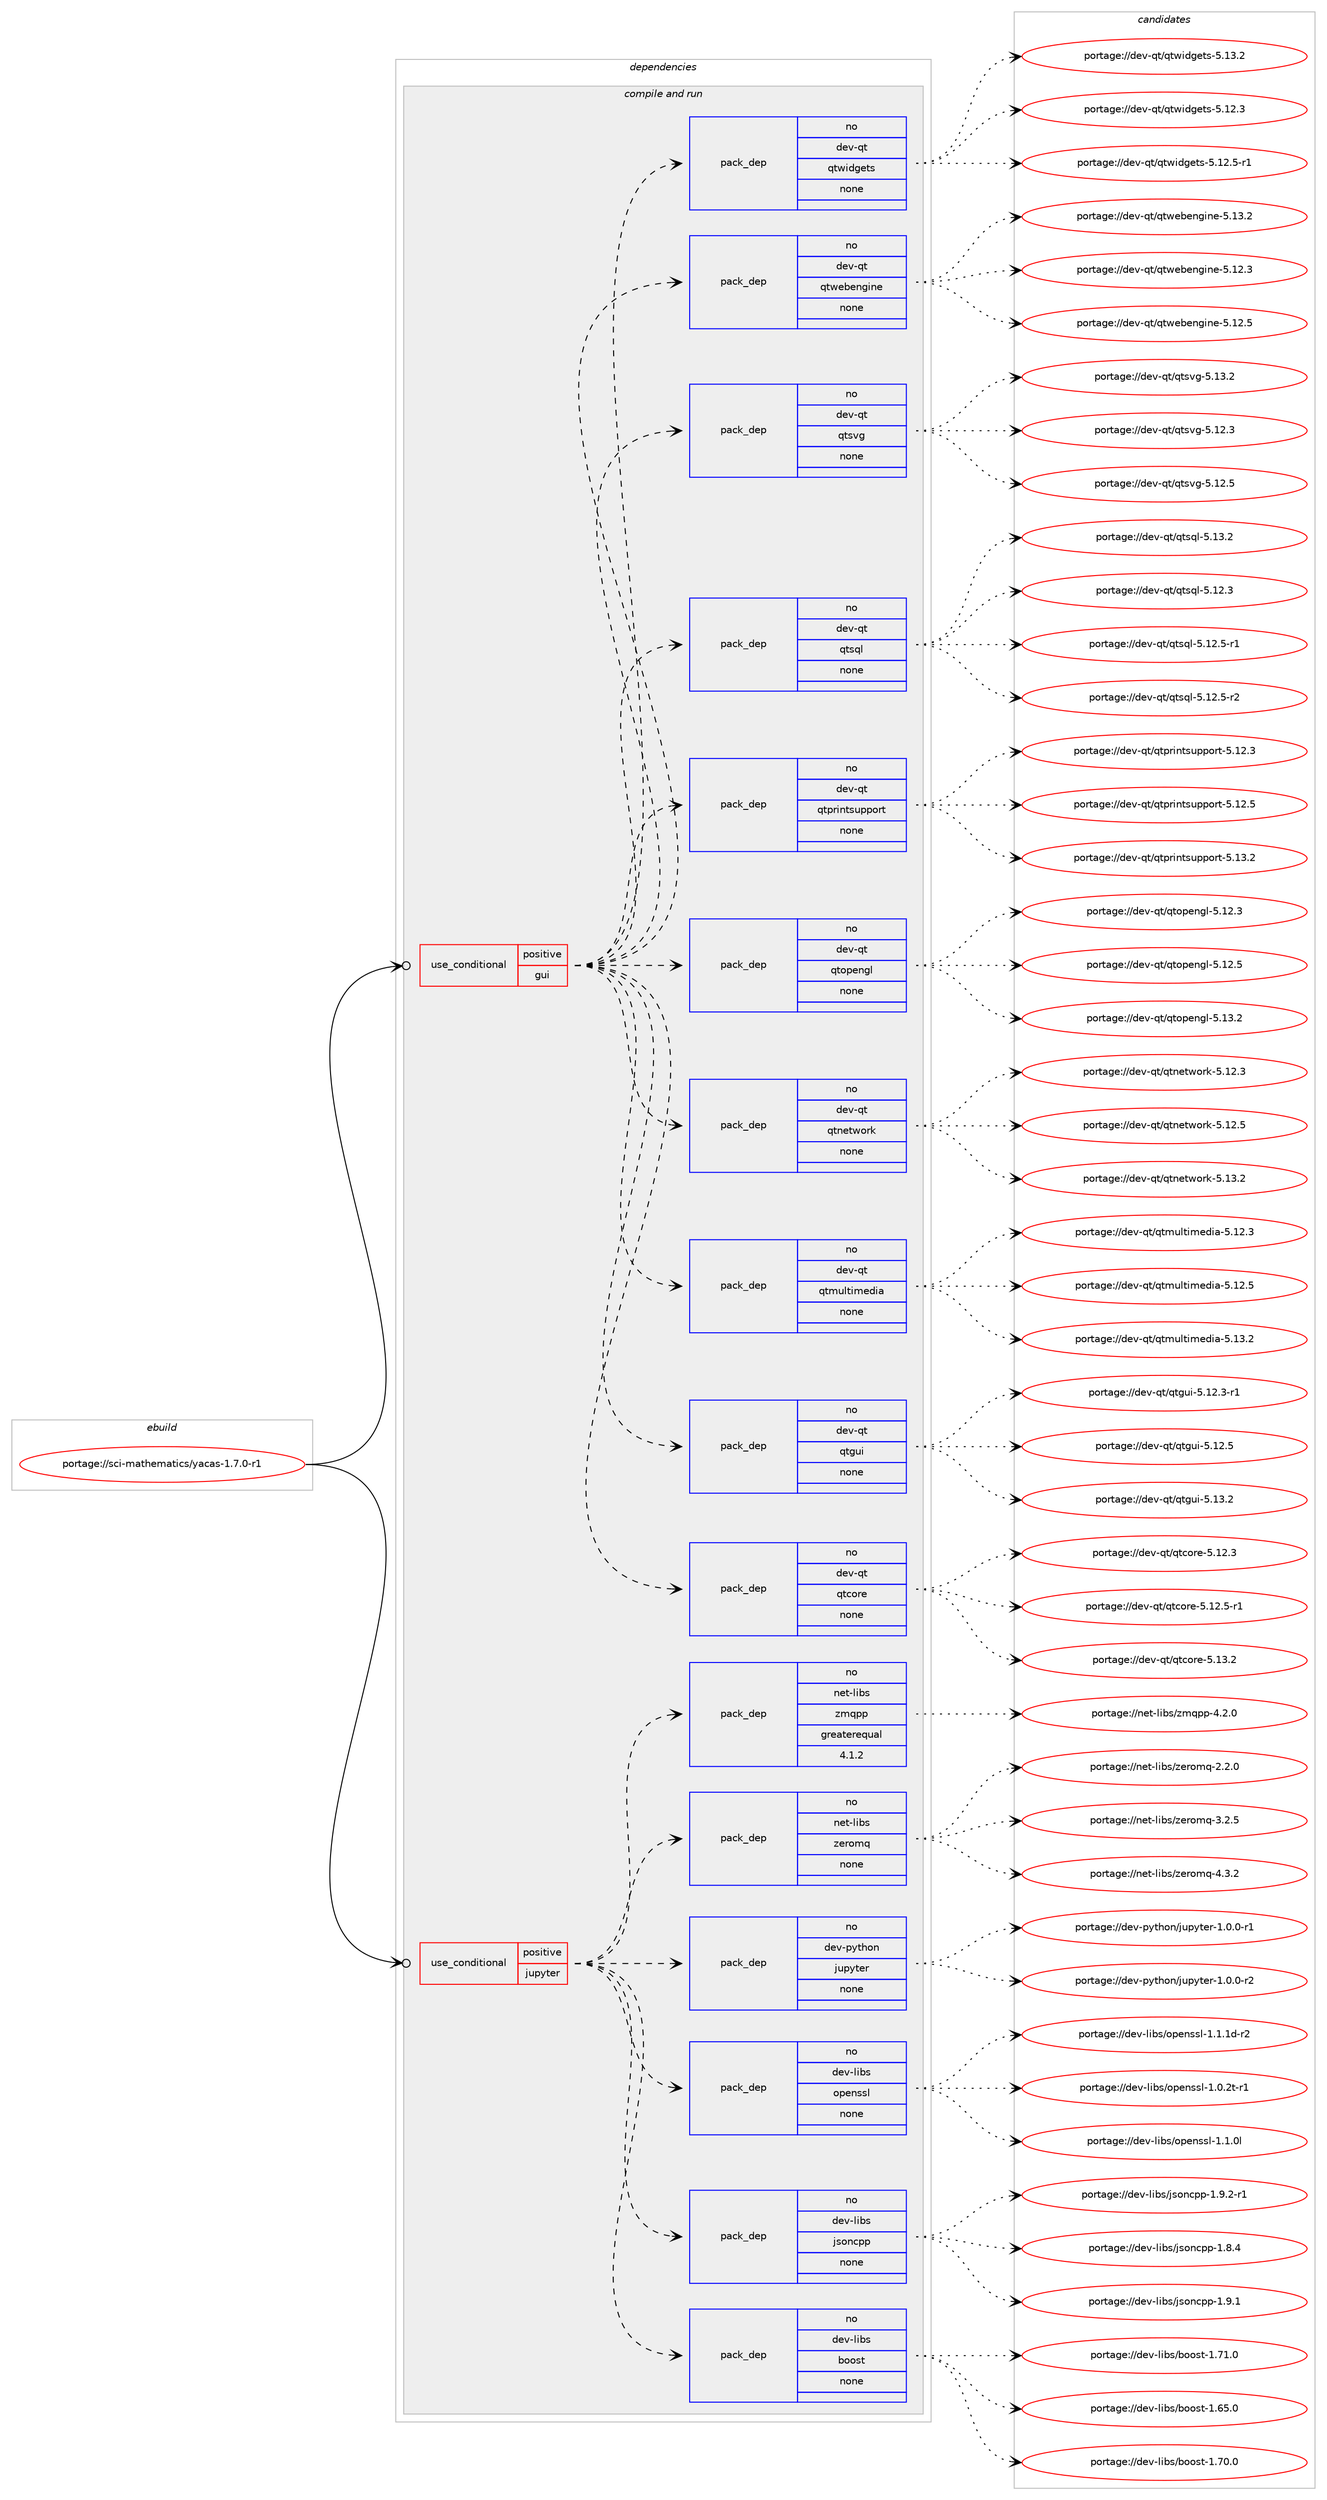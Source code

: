 digraph prolog {

# *************
# Graph options
# *************

newrank=true;
concentrate=true;
compound=true;
graph [rankdir=LR,fontname=Helvetica,fontsize=10,ranksep=1.5];#, ranksep=2.5, nodesep=0.2];
edge  [arrowhead=vee];
node  [fontname=Helvetica,fontsize=10];

# **********
# The ebuild
# **********

subgraph cluster_leftcol {
color=gray;
rank=same;
label=<<i>ebuild</i>>;
id [label="portage://sci-mathematics/yacas-1.7.0-r1", color=red, width=4, href="../sci-mathematics/yacas-1.7.0-r1.svg"];
}

# ****************
# The dependencies
# ****************

subgraph cluster_midcol {
color=gray;
label=<<i>dependencies</i>>;
subgraph cluster_compile {
fillcolor="#eeeeee";
style=filled;
label=<<i>compile</i>>;
}
subgraph cluster_compileandrun {
fillcolor="#eeeeee";
style=filled;
label=<<i>compile and run</i>>;
subgraph cond97903 {
dependency395638 [label=<<TABLE BORDER="0" CELLBORDER="1" CELLSPACING="0" CELLPADDING="4"><TR><TD ROWSPAN="3" CELLPADDING="10">use_conditional</TD></TR><TR><TD>positive</TD></TR><TR><TD>gui</TD></TR></TABLE>>, shape=none, color=red];
subgraph pack291006 {
dependency395639 [label=<<TABLE BORDER="0" CELLBORDER="1" CELLSPACING="0" CELLPADDING="4" WIDTH="220"><TR><TD ROWSPAN="6" CELLPADDING="30">pack_dep</TD></TR><TR><TD WIDTH="110">no</TD></TR><TR><TD>dev-qt</TD></TR><TR><TD>qtcore</TD></TR><TR><TD>none</TD></TR><TR><TD></TD></TR></TABLE>>, shape=none, color=blue];
}
dependency395638:e -> dependency395639:w [weight=20,style="dashed",arrowhead="vee"];
subgraph pack291007 {
dependency395640 [label=<<TABLE BORDER="0" CELLBORDER="1" CELLSPACING="0" CELLPADDING="4" WIDTH="220"><TR><TD ROWSPAN="6" CELLPADDING="30">pack_dep</TD></TR><TR><TD WIDTH="110">no</TD></TR><TR><TD>dev-qt</TD></TR><TR><TD>qtgui</TD></TR><TR><TD>none</TD></TR><TR><TD></TD></TR></TABLE>>, shape=none, color=blue];
}
dependency395638:e -> dependency395640:w [weight=20,style="dashed",arrowhead="vee"];
subgraph pack291008 {
dependency395641 [label=<<TABLE BORDER="0" CELLBORDER="1" CELLSPACING="0" CELLPADDING="4" WIDTH="220"><TR><TD ROWSPAN="6" CELLPADDING="30">pack_dep</TD></TR><TR><TD WIDTH="110">no</TD></TR><TR><TD>dev-qt</TD></TR><TR><TD>qtmultimedia</TD></TR><TR><TD>none</TD></TR><TR><TD></TD></TR></TABLE>>, shape=none, color=blue];
}
dependency395638:e -> dependency395641:w [weight=20,style="dashed",arrowhead="vee"];
subgraph pack291009 {
dependency395642 [label=<<TABLE BORDER="0" CELLBORDER="1" CELLSPACING="0" CELLPADDING="4" WIDTH="220"><TR><TD ROWSPAN="6" CELLPADDING="30">pack_dep</TD></TR><TR><TD WIDTH="110">no</TD></TR><TR><TD>dev-qt</TD></TR><TR><TD>qtnetwork</TD></TR><TR><TD>none</TD></TR><TR><TD></TD></TR></TABLE>>, shape=none, color=blue];
}
dependency395638:e -> dependency395642:w [weight=20,style="dashed",arrowhead="vee"];
subgraph pack291010 {
dependency395643 [label=<<TABLE BORDER="0" CELLBORDER="1" CELLSPACING="0" CELLPADDING="4" WIDTH="220"><TR><TD ROWSPAN="6" CELLPADDING="30">pack_dep</TD></TR><TR><TD WIDTH="110">no</TD></TR><TR><TD>dev-qt</TD></TR><TR><TD>qtopengl</TD></TR><TR><TD>none</TD></TR><TR><TD></TD></TR></TABLE>>, shape=none, color=blue];
}
dependency395638:e -> dependency395643:w [weight=20,style="dashed",arrowhead="vee"];
subgraph pack291011 {
dependency395644 [label=<<TABLE BORDER="0" CELLBORDER="1" CELLSPACING="0" CELLPADDING="4" WIDTH="220"><TR><TD ROWSPAN="6" CELLPADDING="30">pack_dep</TD></TR><TR><TD WIDTH="110">no</TD></TR><TR><TD>dev-qt</TD></TR><TR><TD>qtprintsupport</TD></TR><TR><TD>none</TD></TR><TR><TD></TD></TR></TABLE>>, shape=none, color=blue];
}
dependency395638:e -> dependency395644:w [weight=20,style="dashed",arrowhead="vee"];
subgraph pack291012 {
dependency395645 [label=<<TABLE BORDER="0" CELLBORDER="1" CELLSPACING="0" CELLPADDING="4" WIDTH="220"><TR><TD ROWSPAN="6" CELLPADDING="30">pack_dep</TD></TR><TR><TD WIDTH="110">no</TD></TR><TR><TD>dev-qt</TD></TR><TR><TD>qtsql</TD></TR><TR><TD>none</TD></TR><TR><TD></TD></TR></TABLE>>, shape=none, color=blue];
}
dependency395638:e -> dependency395645:w [weight=20,style="dashed",arrowhead="vee"];
subgraph pack291013 {
dependency395646 [label=<<TABLE BORDER="0" CELLBORDER="1" CELLSPACING="0" CELLPADDING="4" WIDTH="220"><TR><TD ROWSPAN="6" CELLPADDING="30">pack_dep</TD></TR><TR><TD WIDTH="110">no</TD></TR><TR><TD>dev-qt</TD></TR><TR><TD>qtsvg</TD></TR><TR><TD>none</TD></TR><TR><TD></TD></TR></TABLE>>, shape=none, color=blue];
}
dependency395638:e -> dependency395646:w [weight=20,style="dashed",arrowhead="vee"];
subgraph pack291014 {
dependency395647 [label=<<TABLE BORDER="0" CELLBORDER="1" CELLSPACING="0" CELLPADDING="4" WIDTH="220"><TR><TD ROWSPAN="6" CELLPADDING="30">pack_dep</TD></TR><TR><TD WIDTH="110">no</TD></TR><TR><TD>dev-qt</TD></TR><TR><TD>qtwebengine</TD></TR><TR><TD>none</TD></TR><TR><TD></TD></TR></TABLE>>, shape=none, color=blue];
}
dependency395638:e -> dependency395647:w [weight=20,style="dashed",arrowhead="vee"];
subgraph pack291015 {
dependency395648 [label=<<TABLE BORDER="0" CELLBORDER="1" CELLSPACING="0" CELLPADDING="4" WIDTH="220"><TR><TD ROWSPAN="6" CELLPADDING="30">pack_dep</TD></TR><TR><TD WIDTH="110">no</TD></TR><TR><TD>dev-qt</TD></TR><TR><TD>qtwidgets</TD></TR><TR><TD>none</TD></TR><TR><TD></TD></TR></TABLE>>, shape=none, color=blue];
}
dependency395638:e -> dependency395648:w [weight=20,style="dashed",arrowhead="vee"];
}
id:e -> dependency395638:w [weight=20,style="solid",arrowhead="odotvee"];
subgraph cond97904 {
dependency395649 [label=<<TABLE BORDER="0" CELLBORDER="1" CELLSPACING="0" CELLPADDING="4"><TR><TD ROWSPAN="3" CELLPADDING="10">use_conditional</TD></TR><TR><TD>positive</TD></TR><TR><TD>jupyter</TD></TR></TABLE>>, shape=none, color=red];
subgraph pack291016 {
dependency395650 [label=<<TABLE BORDER="0" CELLBORDER="1" CELLSPACING="0" CELLPADDING="4" WIDTH="220"><TR><TD ROWSPAN="6" CELLPADDING="30">pack_dep</TD></TR><TR><TD WIDTH="110">no</TD></TR><TR><TD>dev-libs</TD></TR><TR><TD>boost</TD></TR><TR><TD>none</TD></TR><TR><TD></TD></TR></TABLE>>, shape=none, color=blue];
}
dependency395649:e -> dependency395650:w [weight=20,style="dashed",arrowhead="vee"];
subgraph pack291017 {
dependency395651 [label=<<TABLE BORDER="0" CELLBORDER="1" CELLSPACING="0" CELLPADDING="4" WIDTH="220"><TR><TD ROWSPAN="6" CELLPADDING="30">pack_dep</TD></TR><TR><TD WIDTH="110">no</TD></TR><TR><TD>dev-libs</TD></TR><TR><TD>jsoncpp</TD></TR><TR><TD>none</TD></TR><TR><TD></TD></TR></TABLE>>, shape=none, color=blue];
}
dependency395649:e -> dependency395651:w [weight=20,style="dashed",arrowhead="vee"];
subgraph pack291018 {
dependency395652 [label=<<TABLE BORDER="0" CELLBORDER="1" CELLSPACING="0" CELLPADDING="4" WIDTH="220"><TR><TD ROWSPAN="6" CELLPADDING="30">pack_dep</TD></TR><TR><TD WIDTH="110">no</TD></TR><TR><TD>dev-libs</TD></TR><TR><TD>openssl</TD></TR><TR><TD>none</TD></TR><TR><TD></TD></TR></TABLE>>, shape=none, color=blue];
}
dependency395649:e -> dependency395652:w [weight=20,style="dashed",arrowhead="vee"];
subgraph pack291019 {
dependency395653 [label=<<TABLE BORDER="0" CELLBORDER="1" CELLSPACING="0" CELLPADDING="4" WIDTH="220"><TR><TD ROWSPAN="6" CELLPADDING="30">pack_dep</TD></TR><TR><TD WIDTH="110">no</TD></TR><TR><TD>dev-python</TD></TR><TR><TD>jupyter</TD></TR><TR><TD>none</TD></TR><TR><TD></TD></TR></TABLE>>, shape=none, color=blue];
}
dependency395649:e -> dependency395653:w [weight=20,style="dashed",arrowhead="vee"];
subgraph pack291020 {
dependency395654 [label=<<TABLE BORDER="0" CELLBORDER="1" CELLSPACING="0" CELLPADDING="4" WIDTH="220"><TR><TD ROWSPAN="6" CELLPADDING="30">pack_dep</TD></TR><TR><TD WIDTH="110">no</TD></TR><TR><TD>net-libs</TD></TR><TR><TD>zeromq</TD></TR><TR><TD>none</TD></TR><TR><TD></TD></TR></TABLE>>, shape=none, color=blue];
}
dependency395649:e -> dependency395654:w [weight=20,style="dashed",arrowhead="vee"];
subgraph pack291021 {
dependency395655 [label=<<TABLE BORDER="0" CELLBORDER="1" CELLSPACING="0" CELLPADDING="4" WIDTH="220"><TR><TD ROWSPAN="6" CELLPADDING="30">pack_dep</TD></TR><TR><TD WIDTH="110">no</TD></TR><TR><TD>net-libs</TD></TR><TR><TD>zmqpp</TD></TR><TR><TD>greaterequal</TD></TR><TR><TD>4.1.2</TD></TR></TABLE>>, shape=none, color=blue];
}
dependency395649:e -> dependency395655:w [weight=20,style="dashed",arrowhead="vee"];
}
id:e -> dependency395649:w [weight=20,style="solid",arrowhead="odotvee"];
}
subgraph cluster_run {
fillcolor="#eeeeee";
style=filled;
label=<<i>run</i>>;
}
}

# **************
# The candidates
# **************

subgraph cluster_choices {
rank=same;
color=gray;
label=<<i>candidates</i>>;

subgraph choice291006 {
color=black;
nodesep=1;
choiceportage10010111845113116471131169911111410145534649504651 [label="portage://dev-qt/qtcore-5.12.3", color=red, width=4,href="../dev-qt/qtcore-5.12.3.svg"];
choiceportage100101118451131164711311699111114101455346495046534511449 [label="portage://dev-qt/qtcore-5.12.5-r1", color=red, width=4,href="../dev-qt/qtcore-5.12.5-r1.svg"];
choiceportage10010111845113116471131169911111410145534649514650 [label="portage://dev-qt/qtcore-5.13.2", color=red, width=4,href="../dev-qt/qtcore-5.13.2.svg"];
dependency395639:e -> choiceportage10010111845113116471131169911111410145534649504651:w [style=dotted,weight="100"];
dependency395639:e -> choiceportage100101118451131164711311699111114101455346495046534511449:w [style=dotted,weight="100"];
dependency395639:e -> choiceportage10010111845113116471131169911111410145534649514650:w [style=dotted,weight="100"];
}
subgraph choice291007 {
color=black;
nodesep=1;
choiceportage1001011184511311647113116103117105455346495046514511449 [label="portage://dev-qt/qtgui-5.12.3-r1", color=red, width=4,href="../dev-qt/qtgui-5.12.3-r1.svg"];
choiceportage100101118451131164711311610311710545534649504653 [label="portage://dev-qt/qtgui-5.12.5", color=red, width=4,href="../dev-qt/qtgui-5.12.5.svg"];
choiceportage100101118451131164711311610311710545534649514650 [label="portage://dev-qt/qtgui-5.13.2", color=red, width=4,href="../dev-qt/qtgui-5.13.2.svg"];
dependency395640:e -> choiceportage1001011184511311647113116103117105455346495046514511449:w [style=dotted,weight="100"];
dependency395640:e -> choiceportage100101118451131164711311610311710545534649504653:w [style=dotted,weight="100"];
dependency395640:e -> choiceportage100101118451131164711311610311710545534649514650:w [style=dotted,weight="100"];
}
subgraph choice291008 {
color=black;
nodesep=1;
choiceportage10010111845113116471131161091171081161051091011001059745534649504651 [label="portage://dev-qt/qtmultimedia-5.12.3", color=red, width=4,href="../dev-qt/qtmultimedia-5.12.3.svg"];
choiceportage10010111845113116471131161091171081161051091011001059745534649504653 [label="portage://dev-qt/qtmultimedia-5.12.5", color=red, width=4,href="../dev-qt/qtmultimedia-5.12.5.svg"];
choiceportage10010111845113116471131161091171081161051091011001059745534649514650 [label="portage://dev-qt/qtmultimedia-5.13.2", color=red, width=4,href="../dev-qt/qtmultimedia-5.13.2.svg"];
dependency395641:e -> choiceportage10010111845113116471131161091171081161051091011001059745534649504651:w [style=dotted,weight="100"];
dependency395641:e -> choiceportage10010111845113116471131161091171081161051091011001059745534649504653:w [style=dotted,weight="100"];
dependency395641:e -> choiceportage10010111845113116471131161091171081161051091011001059745534649514650:w [style=dotted,weight="100"];
}
subgraph choice291009 {
color=black;
nodesep=1;
choiceportage100101118451131164711311611010111611911111410745534649504651 [label="portage://dev-qt/qtnetwork-5.12.3", color=red, width=4,href="../dev-qt/qtnetwork-5.12.3.svg"];
choiceportage100101118451131164711311611010111611911111410745534649504653 [label="portage://dev-qt/qtnetwork-5.12.5", color=red, width=4,href="../dev-qt/qtnetwork-5.12.5.svg"];
choiceportage100101118451131164711311611010111611911111410745534649514650 [label="portage://dev-qt/qtnetwork-5.13.2", color=red, width=4,href="../dev-qt/qtnetwork-5.13.2.svg"];
dependency395642:e -> choiceportage100101118451131164711311611010111611911111410745534649504651:w [style=dotted,weight="100"];
dependency395642:e -> choiceportage100101118451131164711311611010111611911111410745534649504653:w [style=dotted,weight="100"];
dependency395642:e -> choiceportage100101118451131164711311611010111611911111410745534649514650:w [style=dotted,weight="100"];
}
subgraph choice291010 {
color=black;
nodesep=1;
choiceportage100101118451131164711311611111210111010310845534649504651 [label="portage://dev-qt/qtopengl-5.12.3", color=red, width=4,href="../dev-qt/qtopengl-5.12.3.svg"];
choiceportage100101118451131164711311611111210111010310845534649504653 [label="portage://dev-qt/qtopengl-5.12.5", color=red, width=4,href="../dev-qt/qtopengl-5.12.5.svg"];
choiceportage100101118451131164711311611111210111010310845534649514650 [label="portage://dev-qt/qtopengl-5.13.2", color=red, width=4,href="../dev-qt/qtopengl-5.13.2.svg"];
dependency395643:e -> choiceportage100101118451131164711311611111210111010310845534649504651:w [style=dotted,weight="100"];
dependency395643:e -> choiceportage100101118451131164711311611111210111010310845534649504653:w [style=dotted,weight="100"];
dependency395643:e -> choiceportage100101118451131164711311611111210111010310845534649514650:w [style=dotted,weight="100"];
}
subgraph choice291011 {
color=black;
nodesep=1;
choiceportage100101118451131164711311611211410511011611511711211211111411645534649504651 [label="portage://dev-qt/qtprintsupport-5.12.3", color=red, width=4,href="../dev-qt/qtprintsupport-5.12.3.svg"];
choiceportage100101118451131164711311611211410511011611511711211211111411645534649504653 [label="portage://dev-qt/qtprintsupport-5.12.5", color=red, width=4,href="../dev-qt/qtprintsupport-5.12.5.svg"];
choiceportage100101118451131164711311611211410511011611511711211211111411645534649514650 [label="portage://dev-qt/qtprintsupport-5.13.2", color=red, width=4,href="../dev-qt/qtprintsupport-5.13.2.svg"];
dependency395644:e -> choiceportage100101118451131164711311611211410511011611511711211211111411645534649504651:w [style=dotted,weight="100"];
dependency395644:e -> choiceportage100101118451131164711311611211410511011611511711211211111411645534649504653:w [style=dotted,weight="100"];
dependency395644:e -> choiceportage100101118451131164711311611211410511011611511711211211111411645534649514650:w [style=dotted,weight="100"];
}
subgraph choice291012 {
color=black;
nodesep=1;
choiceportage100101118451131164711311611511310845534649504651 [label="portage://dev-qt/qtsql-5.12.3", color=red, width=4,href="../dev-qt/qtsql-5.12.3.svg"];
choiceportage1001011184511311647113116115113108455346495046534511449 [label="portage://dev-qt/qtsql-5.12.5-r1", color=red, width=4,href="../dev-qt/qtsql-5.12.5-r1.svg"];
choiceportage1001011184511311647113116115113108455346495046534511450 [label="portage://dev-qt/qtsql-5.12.5-r2", color=red, width=4,href="../dev-qt/qtsql-5.12.5-r2.svg"];
choiceportage100101118451131164711311611511310845534649514650 [label="portage://dev-qt/qtsql-5.13.2", color=red, width=4,href="../dev-qt/qtsql-5.13.2.svg"];
dependency395645:e -> choiceportage100101118451131164711311611511310845534649504651:w [style=dotted,weight="100"];
dependency395645:e -> choiceportage1001011184511311647113116115113108455346495046534511449:w [style=dotted,weight="100"];
dependency395645:e -> choiceportage1001011184511311647113116115113108455346495046534511450:w [style=dotted,weight="100"];
dependency395645:e -> choiceportage100101118451131164711311611511310845534649514650:w [style=dotted,weight="100"];
}
subgraph choice291013 {
color=black;
nodesep=1;
choiceportage100101118451131164711311611511810345534649504651 [label="portage://dev-qt/qtsvg-5.12.3", color=red, width=4,href="../dev-qt/qtsvg-5.12.3.svg"];
choiceportage100101118451131164711311611511810345534649504653 [label="portage://dev-qt/qtsvg-5.12.5", color=red, width=4,href="../dev-qt/qtsvg-5.12.5.svg"];
choiceportage100101118451131164711311611511810345534649514650 [label="portage://dev-qt/qtsvg-5.13.2", color=red, width=4,href="../dev-qt/qtsvg-5.13.2.svg"];
dependency395646:e -> choiceportage100101118451131164711311611511810345534649504651:w [style=dotted,weight="100"];
dependency395646:e -> choiceportage100101118451131164711311611511810345534649504653:w [style=dotted,weight="100"];
dependency395646:e -> choiceportage100101118451131164711311611511810345534649514650:w [style=dotted,weight="100"];
}
subgraph choice291014 {
color=black;
nodesep=1;
choiceportage10010111845113116471131161191019810111010310511010145534649504651 [label="portage://dev-qt/qtwebengine-5.12.3", color=red, width=4,href="../dev-qt/qtwebengine-5.12.3.svg"];
choiceportage10010111845113116471131161191019810111010310511010145534649504653 [label="portage://dev-qt/qtwebengine-5.12.5", color=red, width=4,href="../dev-qt/qtwebengine-5.12.5.svg"];
choiceportage10010111845113116471131161191019810111010310511010145534649514650 [label="portage://dev-qt/qtwebengine-5.13.2", color=red, width=4,href="../dev-qt/qtwebengine-5.13.2.svg"];
dependency395647:e -> choiceportage10010111845113116471131161191019810111010310511010145534649504651:w [style=dotted,weight="100"];
dependency395647:e -> choiceportage10010111845113116471131161191019810111010310511010145534649504653:w [style=dotted,weight="100"];
dependency395647:e -> choiceportage10010111845113116471131161191019810111010310511010145534649514650:w [style=dotted,weight="100"];
}
subgraph choice291015 {
color=black;
nodesep=1;
choiceportage100101118451131164711311611910510010310111611545534649504651 [label="portage://dev-qt/qtwidgets-5.12.3", color=red, width=4,href="../dev-qt/qtwidgets-5.12.3.svg"];
choiceportage1001011184511311647113116119105100103101116115455346495046534511449 [label="portage://dev-qt/qtwidgets-5.12.5-r1", color=red, width=4,href="../dev-qt/qtwidgets-5.12.5-r1.svg"];
choiceportage100101118451131164711311611910510010310111611545534649514650 [label="portage://dev-qt/qtwidgets-5.13.2", color=red, width=4,href="../dev-qt/qtwidgets-5.13.2.svg"];
dependency395648:e -> choiceportage100101118451131164711311611910510010310111611545534649504651:w [style=dotted,weight="100"];
dependency395648:e -> choiceportage1001011184511311647113116119105100103101116115455346495046534511449:w [style=dotted,weight="100"];
dependency395648:e -> choiceportage100101118451131164711311611910510010310111611545534649514650:w [style=dotted,weight="100"];
}
subgraph choice291016 {
color=black;
nodesep=1;
choiceportage1001011184510810598115479811111111511645494654534648 [label="portage://dev-libs/boost-1.65.0", color=red, width=4,href="../dev-libs/boost-1.65.0.svg"];
choiceportage1001011184510810598115479811111111511645494655484648 [label="portage://dev-libs/boost-1.70.0", color=red, width=4,href="../dev-libs/boost-1.70.0.svg"];
choiceportage1001011184510810598115479811111111511645494655494648 [label="portage://dev-libs/boost-1.71.0", color=red, width=4,href="../dev-libs/boost-1.71.0.svg"];
dependency395650:e -> choiceportage1001011184510810598115479811111111511645494654534648:w [style=dotted,weight="100"];
dependency395650:e -> choiceportage1001011184510810598115479811111111511645494655484648:w [style=dotted,weight="100"];
dependency395650:e -> choiceportage1001011184510810598115479811111111511645494655494648:w [style=dotted,weight="100"];
}
subgraph choice291017 {
color=black;
nodesep=1;
choiceportage10010111845108105981154710611511111099112112454946564652 [label="portage://dev-libs/jsoncpp-1.8.4", color=red, width=4,href="../dev-libs/jsoncpp-1.8.4.svg"];
choiceportage10010111845108105981154710611511111099112112454946574649 [label="portage://dev-libs/jsoncpp-1.9.1", color=red, width=4,href="../dev-libs/jsoncpp-1.9.1.svg"];
choiceportage100101118451081059811547106115111110991121124549465746504511449 [label="portage://dev-libs/jsoncpp-1.9.2-r1", color=red, width=4,href="../dev-libs/jsoncpp-1.9.2-r1.svg"];
dependency395651:e -> choiceportage10010111845108105981154710611511111099112112454946564652:w [style=dotted,weight="100"];
dependency395651:e -> choiceportage10010111845108105981154710611511111099112112454946574649:w [style=dotted,weight="100"];
dependency395651:e -> choiceportage100101118451081059811547106115111110991121124549465746504511449:w [style=dotted,weight="100"];
}
subgraph choice291018 {
color=black;
nodesep=1;
choiceportage1001011184510810598115471111121011101151151084549464846501164511449 [label="portage://dev-libs/openssl-1.0.2t-r1", color=red, width=4,href="../dev-libs/openssl-1.0.2t-r1.svg"];
choiceportage100101118451081059811547111112101110115115108454946494648108 [label="portage://dev-libs/openssl-1.1.0l", color=red, width=4,href="../dev-libs/openssl-1.1.0l.svg"];
choiceportage1001011184510810598115471111121011101151151084549464946491004511450 [label="portage://dev-libs/openssl-1.1.1d-r2", color=red, width=4,href="../dev-libs/openssl-1.1.1d-r2.svg"];
dependency395652:e -> choiceportage1001011184510810598115471111121011101151151084549464846501164511449:w [style=dotted,weight="100"];
dependency395652:e -> choiceportage100101118451081059811547111112101110115115108454946494648108:w [style=dotted,weight="100"];
dependency395652:e -> choiceportage1001011184510810598115471111121011101151151084549464946491004511450:w [style=dotted,weight="100"];
}
subgraph choice291019 {
color=black;
nodesep=1;
choiceportage10010111845112121116104111110471061171121211161011144549464846484511449 [label="portage://dev-python/jupyter-1.0.0-r1", color=red, width=4,href="../dev-python/jupyter-1.0.0-r1.svg"];
choiceportage10010111845112121116104111110471061171121211161011144549464846484511450 [label="portage://dev-python/jupyter-1.0.0-r2", color=red, width=4,href="../dev-python/jupyter-1.0.0-r2.svg"];
dependency395653:e -> choiceportage10010111845112121116104111110471061171121211161011144549464846484511449:w [style=dotted,weight="100"];
dependency395653:e -> choiceportage10010111845112121116104111110471061171121211161011144549464846484511450:w [style=dotted,weight="100"];
}
subgraph choice291020 {
color=black;
nodesep=1;
choiceportage110101116451081059811547122101114111109113455046504648 [label="portage://net-libs/zeromq-2.2.0", color=red, width=4,href="../net-libs/zeromq-2.2.0.svg"];
choiceportage110101116451081059811547122101114111109113455146504653 [label="portage://net-libs/zeromq-3.2.5", color=red, width=4,href="../net-libs/zeromq-3.2.5.svg"];
choiceportage110101116451081059811547122101114111109113455246514650 [label="portage://net-libs/zeromq-4.3.2", color=red, width=4,href="../net-libs/zeromq-4.3.2.svg"];
dependency395654:e -> choiceportage110101116451081059811547122101114111109113455046504648:w [style=dotted,weight="100"];
dependency395654:e -> choiceportage110101116451081059811547122101114111109113455146504653:w [style=dotted,weight="100"];
dependency395654:e -> choiceportage110101116451081059811547122101114111109113455246514650:w [style=dotted,weight="100"];
}
subgraph choice291021 {
color=black;
nodesep=1;
choiceportage110101116451081059811547122109113112112455246504648 [label="portage://net-libs/zmqpp-4.2.0", color=red, width=4,href="../net-libs/zmqpp-4.2.0.svg"];
dependency395655:e -> choiceportage110101116451081059811547122109113112112455246504648:w [style=dotted,weight="100"];
}
}

}
